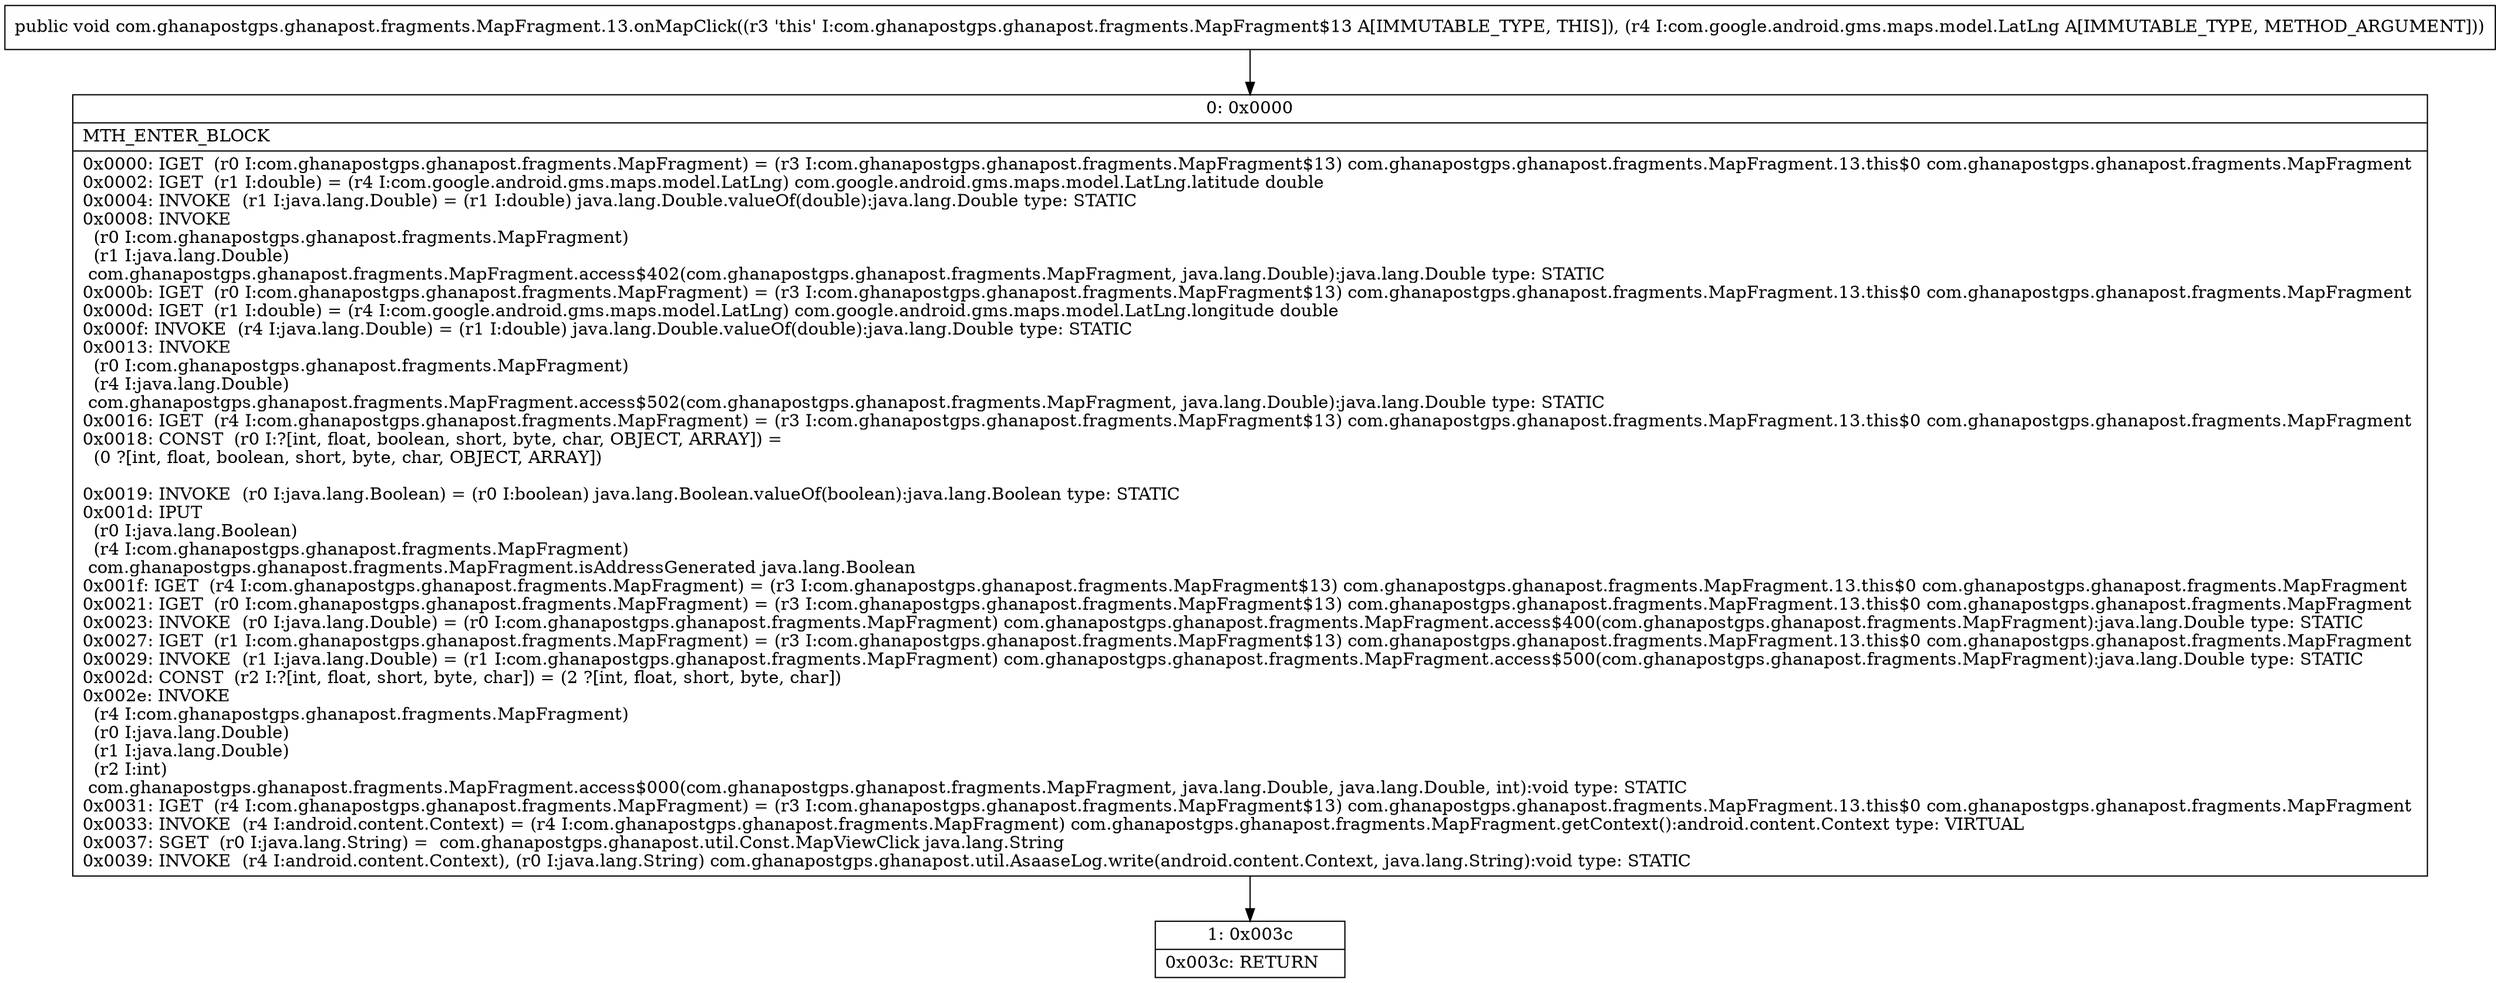 digraph "CFG forcom.ghanapostgps.ghanapost.fragments.MapFragment.13.onMapClick(Lcom\/google\/android\/gms\/maps\/model\/LatLng;)V" {
Node_0 [shape=record,label="{0\:\ 0x0000|MTH_ENTER_BLOCK\l|0x0000: IGET  (r0 I:com.ghanapostgps.ghanapost.fragments.MapFragment) = (r3 I:com.ghanapostgps.ghanapost.fragments.MapFragment$13) com.ghanapostgps.ghanapost.fragments.MapFragment.13.this$0 com.ghanapostgps.ghanapost.fragments.MapFragment \l0x0002: IGET  (r1 I:double) = (r4 I:com.google.android.gms.maps.model.LatLng) com.google.android.gms.maps.model.LatLng.latitude double \l0x0004: INVOKE  (r1 I:java.lang.Double) = (r1 I:double) java.lang.Double.valueOf(double):java.lang.Double type: STATIC \l0x0008: INVOKE  \l  (r0 I:com.ghanapostgps.ghanapost.fragments.MapFragment)\l  (r1 I:java.lang.Double)\l com.ghanapostgps.ghanapost.fragments.MapFragment.access$402(com.ghanapostgps.ghanapost.fragments.MapFragment, java.lang.Double):java.lang.Double type: STATIC \l0x000b: IGET  (r0 I:com.ghanapostgps.ghanapost.fragments.MapFragment) = (r3 I:com.ghanapostgps.ghanapost.fragments.MapFragment$13) com.ghanapostgps.ghanapost.fragments.MapFragment.13.this$0 com.ghanapostgps.ghanapost.fragments.MapFragment \l0x000d: IGET  (r1 I:double) = (r4 I:com.google.android.gms.maps.model.LatLng) com.google.android.gms.maps.model.LatLng.longitude double \l0x000f: INVOKE  (r4 I:java.lang.Double) = (r1 I:double) java.lang.Double.valueOf(double):java.lang.Double type: STATIC \l0x0013: INVOKE  \l  (r0 I:com.ghanapostgps.ghanapost.fragments.MapFragment)\l  (r4 I:java.lang.Double)\l com.ghanapostgps.ghanapost.fragments.MapFragment.access$502(com.ghanapostgps.ghanapost.fragments.MapFragment, java.lang.Double):java.lang.Double type: STATIC \l0x0016: IGET  (r4 I:com.ghanapostgps.ghanapost.fragments.MapFragment) = (r3 I:com.ghanapostgps.ghanapost.fragments.MapFragment$13) com.ghanapostgps.ghanapost.fragments.MapFragment.13.this$0 com.ghanapostgps.ghanapost.fragments.MapFragment \l0x0018: CONST  (r0 I:?[int, float, boolean, short, byte, char, OBJECT, ARRAY]) = \l  (0 ?[int, float, boolean, short, byte, char, OBJECT, ARRAY])\l \l0x0019: INVOKE  (r0 I:java.lang.Boolean) = (r0 I:boolean) java.lang.Boolean.valueOf(boolean):java.lang.Boolean type: STATIC \l0x001d: IPUT  \l  (r0 I:java.lang.Boolean)\l  (r4 I:com.ghanapostgps.ghanapost.fragments.MapFragment)\l com.ghanapostgps.ghanapost.fragments.MapFragment.isAddressGenerated java.lang.Boolean \l0x001f: IGET  (r4 I:com.ghanapostgps.ghanapost.fragments.MapFragment) = (r3 I:com.ghanapostgps.ghanapost.fragments.MapFragment$13) com.ghanapostgps.ghanapost.fragments.MapFragment.13.this$0 com.ghanapostgps.ghanapost.fragments.MapFragment \l0x0021: IGET  (r0 I:com.ghanapostgps.ghanapost.fragments.MapFragment) = (r3 I:com.ghanapostgps.ghanapost.fragments.MapFragment$13) com.ghanapostgps.ghanapost.fragments.MapFragment.13.this$0 com.ghanapostgps.ghanapost.fragments.MapFragment \l0x0023: INVOKE  (r0 I:java.lang.Double) = (r0 I:com.ghanapostgps.ghanapost.fragments.MapFragment) com.ghanapostgps.ghanapost.fragments.MapFragment.access$400(com.ghanapostgps.ghanapost.fragments.MapFragment):java.lang.Double type: STATIC \l0x0027: IGET  (r1 I:com.ghanapostgps.ghanapost.fragments.MapFragment) = (r3 I:com.ghanapostgps.ghanapost.fragments.MapFragment$13) com.ghanapostgps.ghanapost.fragments.MapFragment.13.this$0 com.ghanapostgps.ghanapost.fragments.MapFragment \l0x0029: INVOKE  (r1 I:java.lang.Double) = (r1 I:com.ghanapostgps.ghanapost.fragments.MapFragment) com.ghanapostgps.ghanapost.fragments.MapFragment.access$500(com.ghanapostgps.ghanapost.fragments.MapFragment):java.lang.Double type: STATIC \l0x002d: CONST  (r2 I:?[int, float, short, byte, char]) = (2 ?[int, float, short, byte, char]) \l0x002e: INVOKE  \l  (r4 I:com.ghanapostgps.ghanapost.fragments.MapFragment)\l  (r0 I:java.lang.Double)\l  (r1 I:java.lang.Double)\l  (r2 I:int)\l com.ghanapostgps.ghanapost.fragments.MapFragment.access$000(com.ghanapostgps.ghanapost.fragments.MapFragment, java.lang.Double, java.lang.Double, int):void type: STATIC \l0x0031: IGET  (r4 I:com.ghanapostgps.ghanapost.fragments.MapFragment) = (r3 I:com.ghanapostgps.ghanapost.fragments.MapFragment$13) com.ghanapostgps.ghanapost.fragments.MapFragment.13.this$0 com.ghanapostgps.ghanapost.fragments.MapFragment \l0x0033: INVOKE  (r4 I:android.content.Context) = (r4 I:com.ghanapostgps.ghanapost.fragments.MapFragment) com.ghanapostgps.ghanapost.fragments.MapFragment.getContext():android.content.Context type: VIRTUAL \l0x0037: SGET  (r0 I:java.lang.String) =  com.ghanapostgps.ghanapost.util.Const.MapViewClick java.lang.String \l0x0039: INVOKE  (r4 I:android.content.Context), (r0 I:java.lang.String) com.ghanapostgps.ghanapost.util.AsaaseLog.write(android.content.Context, java.lang.String):void type: STATIC \l}"];
Node_1 [shape=record,label="{1\:\ 0x003c|0x003c: RETURN   \l}"];
MethodNode[shape=record,label="{public void com.ghanapostgps.ghanapost.fragments.MapFragment.13.onMapClick((r3 'this' I:com.ghanapostgps.ghanapost.fragments.MapFragment$13 A[IMMUTABLE_TYPE, THIS]), (r4 I:com.google.android.gms.maps.model.LatLng A[IMMUTABLE_TYPE, METHOD_ARGUMENT])) }"];
MethodNode -> Node_0;
Node_0 -> Node_1;
}

